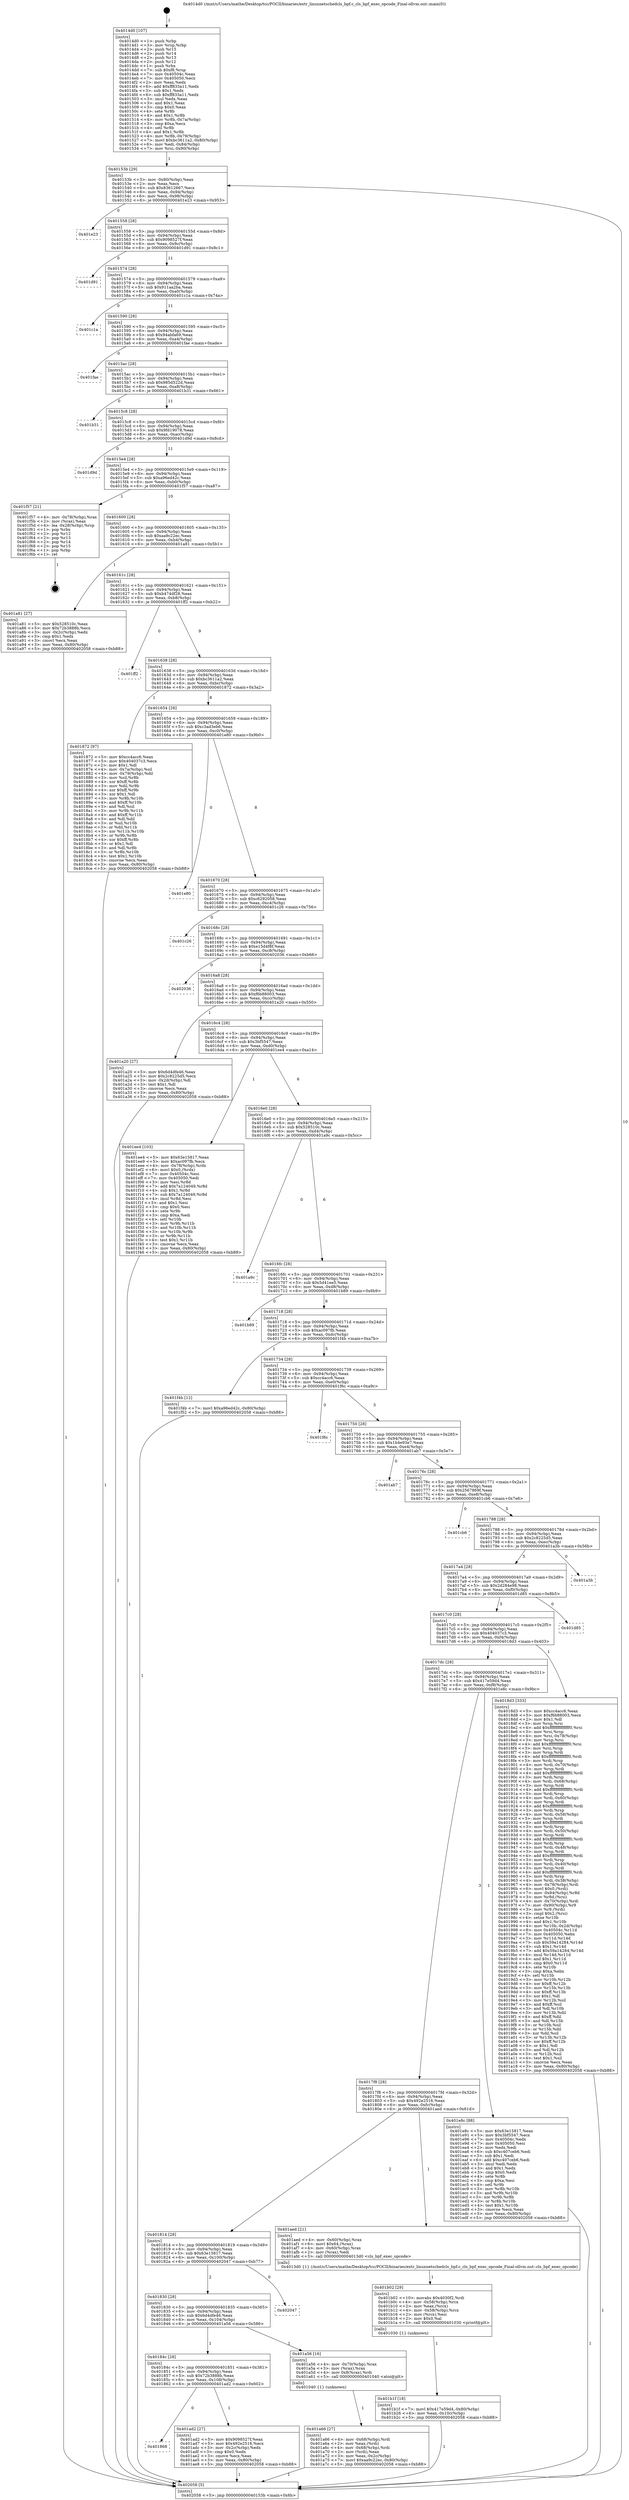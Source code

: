 digraph "0x4014d0" {
  label = "0x4014d0 (/mnt/c/Users/mathe/Desktop/tcc/POCII/binaries/extr_linuxnetschedcls_bpf.c_cls_bpf_exec_opcode_Final-ollvm.out::main(0))"
  labelloc = "t"
  node[shape=record]

  Entry [label="",width=0.3,height=0.3,shape=circle,fillcolor=black,style=filled]
  "0x40153b" [label="{
     0x40153b [29]\l
     | [instrs]\l
     &nbsp;&nbsp;0x40153b \<+3\>: mov -0x80(%rbp),%eax\l
     &nbsp;&nbsp;0x40153e \<+2\>: mov %eax,%ecx\l
     &nbsp;&nbsp;0x401540 \<+6\>: sub $0x83612667,%ecx\l
     &nbsp;&nbsp;0x401546 \<+6\>: mov %eax,-0x94(%rbp)\l
     &nbsp;&nbsp;0x40154c \<+6\>: mov %ecx,-0x98(%rbp)\l
     &nbsp;&nbsp;0x401552 \<+6\>: je 0000000000401e23 \<main+0x953\>\l
  }"]
  "0x401e23" [label="{
     0x401e23\l
  }", style=dashed]
  "0x401558" [label="{
     0x401558 [28]\l
     | [instrs]\l
     &nbsp;&nbsp;0x401558 \<+5\>: jmp 000000000040155d \<main+0x8d\>\l
     &nbsp;&nbsp;0x40155d \<+6\>: mov -0x94(%rbp),%eax\l
     &nbsp;&nbsp;0x401563 \<+5\>: sub $0x9098527f,%eax\l
     &nbsp;&nbsp;0x401568 \<+6\>: mov %eax,-0x9c(%rbp)\l
     &nbsp;&nbsp;0x40156e \<+6\>: je 0000000000401d91 \<main+0x8c1\>\l
  }"]
  Exit [label="",width=0.3,height=0.3,shape=circle,fillcolor=black,style=filled,peripheries=2]
  "0x401d91" [label="{
     0x401d91\l
  }", style=dashed]
  "0x401574" [label="{
     0x401574 [28]\l
     | [instrs]\l
     &nbsp;&nbsp;0x401574 \<+5\>: jmp 0000000000401579 \<main+0xa9\>\l
     &nbsp;&nbsp;0x401579 \<+6\>: mov -0x94(%rbp),%eax\l
     &nbsp;&nbsp;0x40157f \<+5\>: sub $0x911aa2ba,%eax\l
     &nbsp;&nbsp;0x401584 \<+6\>: mov %eax,-0xa0(%rbp)\l
     &nbsp;&nbsp;0x40158a \<+6\>: je 0000000000401c1a \<main+0x74a\>\l
  }"]
  "0x401b1f" [label="{
     0x401b1f [18]\l
     | [instrs]\l
     &nbsp;&nbsp;0x401b1f \<+7\>: movl $0x417e59d4,-0x80(%rbp)\l
     &nbsp;&nbsp;0x401b26 \<+6\>: mov %eax,-0x10c(%rbp)\l
     &nbsp;&nbsp;0x401b2c \<+5\>: jmp 0000000000402058 \<main+0xb88\>\l
  }"]
  "0x401c1a" [label="{
     0x401c1a\l
  }", style=dashed]
  "0x401590" [label="{
     0x401590 [28]\l
     | [instrs]\l
     &nbsp;&nbsp;0x401590 \<+5\>: jmp 0000000000401595 \<main+0xc5\>\l
     &nbsp;&nbsp;0x401595 \<+6\>: mov -0x94(%rbp),%eax\l
     &nbsp;&nbsp;0x40159b \<+5\>: sub $0x94abfa69,%eax\l
     &nbsp;&nbsp;0x4015a0 \<+6\>: mov %eax,-0xa4(%rbp)\l
     &nbsp;&nbsp;0x4015a6 \<+6\>: je 0000000000401fae \<main+0xade\>\l
  }"]
  "0x401b02" [label="{
     0x401b02 [29]\l
     | [instrs]\l
     &nbsp;&nbsp;0x401b02 \<+10\>: movabs $0x4030f2,%rdi\l
     &nbsp;&nbsp;0x401b0c \<+4\>: mov -0x58(%rbp),%rcx\l
     &nbsp;&nbsp;0x401b10 \<+2\>: mov %eax,(%rcx)\l
     &nbsp;&nbsp;0x401b12 \<+4\>: mov -0x58(%rbp),%rcx\l
     &nbsp;&nbsp;0x401b16 \<+2\>: mov (%rcx),%esi\l
     &nbsp;&nbsp;0x401b18 \<+2\>: mov $0x0,%al\l
     &nbsp;&nbsp;0x401b1a \<+5\>: call 0000000000401030 \<printf@plt\>\l
     | [calls]\l
     &nbsp;&nbsp;0x401030 \{1\} (unknown)\l
  }"]
  "0x401fae" [label="{
     0x401fae\l
  }", style=dashed]
  "0x4015ac" [label="{
     0x4015ac [28]\l
     | [instrs]\l
     &nbsp;&nbsp;0x4015ac \<+5\>: jmp 00000000004015b1 \<main+0xe1\>\l
     &nbsp;&nbsp;0x4015b1 \<+6\>: mov -0x94(%rbp),%eax\l
     &nbsp;&nbsp;0x4015b7 \<+5\>: sub $0x985d522d,%eax\l
     &nbsp;&nbsp;0x4015bc \<+6\>: mov %eax,-0xa8(%rbp)\l
     &nbsp;&nbsp;0x4015c2 \<+6\>: je 0000000000401b31 \<main+0x661\>\l
  }"]
  "0x401868" [label="{
     0x401868\l
  }", style=dashed]
  "0x401b31" [label="{
     0x401b31\l
  }", style=dashed]
  "0x4015c8" [label="{
     0x4015c8 [28]\l
     | [instrs]\l
     &nbsp;&nbsp;0x4015c8 \<+5\>: jmp 00000000004015cd \<main+0xfd\>\l
     &nbsp;&nbsp;0x4015cd \<+6\>: mov -0x94(%rbp),%eax\l
     &nbsp;&nbsp;0x4015d3 \<+5\>: sub $0x9fd19078,%eax\l
     &nbsp;&nbsp;0x4015d8 \<+6\>: mov %eax,-0xac(%rbp)\l
     &nbsp;&nbsp;0x4015de \<+6\>: je 0000000000401d9d \<main+0x8cd\>\l
  }"]
  "0x401ad2" [label="{
     0x401ad2 [27]\l
     | [instrs]\l
     &nbsp;&nbsp;0x401ad2 \<+5\>: mov $0x9098527f,%eax\l
     &nbsp;&nbsp;0x401ad7 \<+5\>: mov $0x492e2516,%ecx\l
     &nbsp;&nbsp;0x401adc \<+3\>: mov -0x2c(%rbp),%edx\l
     &nbsp;&nbsp;0x401adf \<+3\>: cmp $0x0,%edx\l
     &nbsp;&nbsp;0x401ae2 \<+3\>: cmove %ecx,%eax\l
     &nbsp;&nbsp;0x401ae5 \<+3\>: mov %eax,-0x80(%rbp)\l
     &nbsp;&nbsp;0x401ae8 \<+5\>: jmp 0000000000402058 \<main+0xb88\>\l
  }"]
  "0x401d9d" [label="{
     0x401d9d\l
  }", style=dashed]
  "0x4015e4" [label="{
     0x4015e4 [28]\l
     | [instrs]\l
     &nbsp;&nbsp;0x4015e4 \<+5\>: jmp 00000000004015e9 \<main+0x119\>\l
     &nbsp;&nbsp;0x4015e9 \<+6\>: mov -0x94(%rbp),%eax\l
     &nbsp;&nbsp;0x4015ef \<+5\>: sub $0xa96ed42c,%eax\l
     &nbsp;&nbsp;0x4015f4 \<+6\>: mov %eax,-0xb0(%rbp)\l
     &nbsp;&nbsp;0x4015fa \<+6\>: je 0000000000401f57 \<main+0xa87\>\l
  }"]
  "0x401a66" [label="{
     0x401a66 [27]\l
     | [instrs]\l
     &nbsp;&nbsp;0x401a66 \<+4\>: mov -0x68(%rbp),%rdi\l
     &nbsp;&nbsp;0x401a6a \<+2\>: mov %eax,(%rdi)\l
     &nbsp;&nbsp;0x401a6c \<+4\>: mov -0x68(%rbp),%rdi\l
     &nbsp;&nbsp;0x401a70 \<+2\>: mov (%rdi),%eax\l
     &nbsp;&nbsp;0x401a72 \<+3\>: mov %eax,-0x2c(%rbp)\l
     &nbsp;&nbsp;0x401a75 \<+7\>: movl $0xaa9c22ec,-0x80(%rbp)\l
     &nbsp;&nbsp;0x401a7c \<+5\>: jmp 0000000000402058 \<main+0xb88\>\l
  }"]
  "0x401f57" [label="{
     0x401f57 [21]\l
     | [instrs]\l
     &nbsp;&nbsp;0x401f57 \<+4\>: mov -0x78(%rbp),%rax\l
     &nbsp;&nbsp;0x401f5b \<+2\>: mov (%rax),%eax\l
     &nbsp;&nbsp;0x401f5d \<+4\>: lea -0x28(%rbp),%rsp\l
     &nbsp;&nbsp;0x401f61 \<+1\>: pop %rbx\l
     &nbsp;&nbsp;0x401f62 \<+2\>: pop %r12\l
     &nbsp;&nbsp;0x401f64 \<+2\>: pop %r13\l
     &nbsp;&nbsp;0x401f66 \<+2\>: pop %r14\l
     &nbsp;&nbsp;0x401f68 \<+2\>: pop %r15\l
     &nbsp;&nbsp;0x401f6a \<+1\>: pop %rbp\l
     &nbsp;&nbsp;0x401f6b \<+1\>: ret\l
  }"]
  "0x401600" [label="{
     0x401600 [28]\l
     | [instrs]\l
     &nbsp;&nbsp;0x401600 \<+5\>: jmp 0000000000401605 \<main+0x135\>\l
     &nbsp;&nbsp;0x401605 \<+6\>: mov -0x94(%rbp),%eax\l
     &nbsp;&nbsp;0x40160b \<+5\>: sub $0xaa9c22ec,%eax\l
     &nbsp;&nbsp;0x401610 \<+6\>: mov %eax,-0xb4(%rbp)\l
     &nbsp;&nbsp;0x401616 \<+6\>: je 0000000000401a81 \<main+0x5b1\>\l
  }"]
  "0x40184c" [label="{
     0x40184c [28]\l
     | [instrs]\l
     &nbsp;&nbsp;0x40184c \<+5\>: jmp 0000000000401851 \<main+0x381\>\l
     &nbsp;&nbsp;0x401851 \<+6\>: mov -0x94(%rbp),%eax\l
     &nbsp;&nbsp;0x401857 \<+5\>: sub $0x72b3888b,%eax\l
     &nbsp;&nbsp;0x40185c \<+6\>: mov %eax,-0x108(%rbp)\l
     &nbsp;&nbsp;0x401862 \<+6\>: je 0000000000401ad2 \<main+0x602\>\l
  }"]
  "0x401a81" [label="{
     0x401a81 [27]\l
     | [instrs]\l
     &nbsp;&nbsp;0x401a81 \<+5\>: mov $0x528510c,%eax\l
     &nbsp;&nbsp;0x401a86 \<+5\>: mov $0x72b3888b,%ecx\l
     &nbsp;&nbsp;0x401a8b \<+3\>: mov -0x2c(%rbp),%edx\l
     &nbsp;&nbsp;0x401a8e \<+3\>: cmp $0x1,%edx\l
     &nbsp;&nbsp;0x401a91 \<+3\>: cmovl %ecx,%eax\l
     &nbsp;&nbsp;0x401a94 \<+3\>: mov %eax,-0x80(%rbp)\l
     &nbsp;&nbsp;0x401a97 \<+5\>: jmp 0000000000402058 \<main+0xb88\>\l
  }"]
  "0x40161c" [label="{
     0x40161c [28]\l
     | [instrs]\l
     &nbsp;&nbsp;0x40161c \<+5\>: jmp 0000000000401621 \<main+0x151\>\l
     &nbsp;&nbsp;0x401621 \<+6\>: mov -0x94(%rbp),%eax\l
     &nbsp;&nbsp;0x401627 \<+5\>: sub $0xb474df28,%eax\l
     &nbsp;&nbsp;0x40162c \<+6\>: mov %eax,-0xb8(%rbp)\l
     &nbsp;&nbsp;0x401632 \<+6\>: je 0000000000401ff2 \<main+0xb22\>\l
  }"]
  "0x401a56" [label="{
     0x401a56 [16]\l
     | [instrs]\l
     &nbsp;&nbsp;0x401a56 \<+4\>: mov -0x70(%rbp),%rax\l
     &nbsp;&nbsp;0x401a5a \<+3\>: mov (%rax),%rax\l
     &nbsp;&nbsp;0x401a5d \<+4\>: mov 0x8(%rax),%rdi\l
     &nbsp;&nbsp;0x401a61 \<+5\>: call 0000000000401040 \<atoi@plt\>\l
     | [calls]\l
     &nbsp;&nbsp;0x401040 \{1\} (unknown)\l
  }"]
  "0x401ff2" [label="{
     0x401ff2\l
  }", style=dashed]
  "0x401638" [label="{
     0x401638 [28]\l
     | [instrs]\l
     &nbsp;&nbsp;0x401638 \<+5\>: jmp 000000000040163d \<main+0x16d\>\l
     &nbsp;&nbsp;0x40163d \<+6\>: mov -0x94(%rbp),%eax\l
     &nbsp;&nbsp;0x401643 \<+5\>: sub $0xbc3611a2,%eax\l
     &nbsp;&nbsp;0x401648 \<+6\>: mov %eax,-0xbc(%rbp)\l
     &nbsp;&nbsp;0x40164e \<+6\>: je 0000000000401872 \<main+0x3a2\>\l
  }"]
  "0x401830" [label="{
     0x401830 [28]\l
     | [instrs]\l
     &nbsp;&nbsp;0x401830 \<+5\>: jmp 0000000000401835 \<main+0x365\>\l
     &nbsp;&nbsp;0x401835 \<+6\>: mov -0x94(%rbp),%eax\l
     &nbsp;&nbsp;0x40183b \<+5\>: sub $0x6d4dfe46,%eax\l
     &nbsp;&nbsp;0x401840 \<+6\>: mov %eax,-0x104(%rbp)\l
     &nbsp;&nbsp;0x401846 \<+6\>: je 0000000000401a56 \<main+0x586\>\l
  }"]
  "0x401872" [label="{
     0x401872 [97]\l
     | [instrs]\l
     &nbsp;&nbsp;0x401872 \<+5\>: mov $0xcc4acc6,%eax\l
     &nbsp;&nbsp;0x401877 \<+5\>: mov $0x404037c3,%ecx\l
     &nbsp;&nbsp;0x40187c \<+2\>: mov $0x1,%dl\l
     &nbsp;&nbsp;0x40187e \<+4\>: mov -0x7a(%rbp),%sil\l
     &nbsp;&nbsp;0x401882 \<+4\>: mov -0x79(%rbp),%dil\l
     &nbsp;&nbsp;0x401886 \<+3\>: mov %sil,%r8b\l
     &nbsp;&nbsp;0x401889 \<+4\>: xor $0xff,%r8b\l
     &nbsp;&nbsp;0x40188d \<+3\>: mov %dil,%r9b\l
     &nbsp;&nbsp;0x401890 \<+4\>: xor $0xff,%r9b\l
     &nbsp;&nbsp;0x401894 \<+3\>: xor $0x1,%dl\l
     &nbsp;&nbsp;0x401897 \<+3\>: mov %r8b,%r10b\l
     &nbsp;&nbsp;0x40189a \<+4\>: and $0xff,%r10b\l
     &nbsp;&nbsp;0x40189e \<+3\>: and %dl,%sil\l
     &nbsp;&nbsp;0x4018a1 \<+3\>: mov %r9b,%r11b\l
     &nbsp;&nbsp;0x4018a4 \<+4\>: and $0xff,%r11b\l
     &nbsp;&nbsp;0x4018a8 \<+3\>: and %dl,%dil\l
     &nbsp;&nbsp;0x4018ab \<+3\>: or %sil,%r10b\l
     &nbsp;&nbsp;0x4018ae \<+3\>: or %dil,%r11b\l
     &nbsp;&nbsp;0x4018b1 \<+3\>: xor %r11b,%r10b\l
     &nbsp;&nbsp;0x4018b4 \<+3\>: or %r9b,%r8b\l
     &nbsp;&nbsp;0x4018b7 \<+4\>: xor $0xff,%r8b\l
     &nbsp;&nbsp;0x4018bb \<+3\>: or $0x1,%dl\l
     &nbsp;&nbsp;0x4018be \<+3\>: and %dl,%r8b\l
     &nbsp;&nbsp;0x4018c1 \<+3\>: or %r8b,%r10b\l
     &nbsp;&nbsp;0x4018c4 \<+4\>: test $0x1,%r10b\l
     &nbsp;&nbsp;0x4018c8 \<+3\>: cmovne %ecx,%eax\l
     &nbsp;&nbsp;0x4018cb \<+3\>: mov %eax,-0x80(%rbp)\l
     &nbsp;&nbsp;0x4018ce \<+5\>: jmp 0000000000402058 \<main+0xb88\>\l
  }"]
  "0x401654" [label="{
     0x401654 [28]\l
     | [instrs]\l
     &nbsp;&nbsp;0x401654 \<+5\>: jmp 0000000000401659 \<main+0x189\>\l
     &nbsp;&nbsp;0x401659 \<+6\>: mov -0x94(%rbp),%eax\l
     &nbsp;&nbsp;0x40165f \<+5\>: sub $0xc3ad3eb6,%eax\l
     &nbsp;&nbsp;0x401664 \<+6\>: mov %eax,-0xc0(%rbp)\l
     &nbsp;&nbsp;0x40166a \<+6\>: je 0000000000401e80 \<main+0x9b0\>\l
  }"]
  "0x402058" [label="{
     0x402058 [5]\l
     | [instrs]\l
     &nbsp;&nbsp;0x402058 \<+5\>: jmp 000000000040153b \<main+0x6b\>\l
  }"]
  "0x4014d0" [label="{
     0x4014d0 [107]\l
     | [instrs]\l
     &nbsp;&nbsp;0x4014d0 \<+1\>: push %rbp\l
     &nbsp;&nbsp;0x4014d1 \<+3\>: mov %rsp,%rbp\l
     &nbsp;&nbsp;0x4014d4 \<+2\>: push %r15\l
     &nbsp;&nbsp;0x4014d6 \<+2\>: push %r14\l
     &nbsp;&nbsp;0x4014d8 \<+2\>: push %r13\l
     &nbsp;&nbsp;0x4014da \<+2\>: push %r12\l
     &nbsp;&nbsp;0x4014dc \<+1\>: push %rbx\l
     &nbsp;&nbsp;0x4014dd \<+7\>: sub $0xf8,%rsp\l
     &nbsp;&nbsp;0x4014e4 \<+7\>: mov 0x40504c,%eax\l
     &nbsp;&nbsp;0x4014eb \<+7\>: mov 0x405050,%ecx\l
     &nbsp;&nbsp;0x4014f2 \<+2\>: mov %eax,%edx\l
     &nbsp;&nbsp;0x4014f4 \<+6\>: add $0xff833a11,%edx\l
     &nbsp;&nbsp;0x4014fa \<+3\>: sub $0x1,%edx\l
     &nbsp;&nbsp;0x4014fd \<+6\>: sub $0xff833a11,%edx\l
     &nbsp;&nbsp;0x401503 \<+3\>: imul %edx,%eax\l
     &nbsp;&nbsp;0x401506 \<+3\>: and $0x1,%eax\l
     &nbsp;&nbsp;0x401509 \<+3\>: cmp $0x0,%eax\l
     &nbsp;&nbsp;0x40150c \<+4\>: sete %r8b\l
     &nbsp;&nbsp;0x401510 \<+4\>: and $0x1,%r8b\l
     &nbsp;&nbsp;0x401514 \<+4\>: mov %r8b,-0x7a(%rbp)\l
     &nbsp;&nbsp;0x401518 \<+3\>: cmp $0xa,%ecx\l
     &nbsp;&nbsp;0x40151b \<+4\>: setl %r8b\l
     &nbsp;&nbsp;0x40151f \<+4\>: and $0x1,%r8b\l
     &nbsp;&nbsp;0x401523 \<+4\>: mov %r8b,-0x79(%rbp)\l
     &nbsp;&nbsp;0x401527 \<+7\>: movl $0xbc3611a2,-0x80(%rbp)\l
     &nbsp;&nbsp;0x40152e \<+6\>: mov %edi,-0x84(%rbp)\l
     &nbsp;&nbsp;0x401534 \<+7\>: mov %rsi,-0x90(%rbp)\l
  }"]
  "0x402047" [label="{
     0x402047\l
  }", style=dashed]
  "0x401e80" [label="{
     0x401e80\l
  }", style=dashed]
  "0x401670" [label="{
     0x401670 [28]\l
     | [instrs]\l
     &nbsp;&nbsp;0x401670 \<+5\>: jmp 0000000000401675 \<main+0x1a5\>\l
     &nbsp;&nbsp;0x401675 \<+6\>: mov -0x94(%rbp),%eax\l
     &nbsp;&nbsp;0x40167b \<+5\>: sub $0xc6292058,%eax\l
     &nbsp;&nbsp;0x401680 \<+6\>: mov %eax,-0xc4(%rbp)\l
     &nbsp;&nbsp;0x401686 \<+6\>: je 0000000000401c26 \<main+0x756\>\l
  }"]
  "0x401814" [label="{
     0x401814 [28]\l
     | [instrs]\l
     &nbsp;&nbsp;0x401814 \<+5\>: jmp 0000000000401819 \<main+0x349\>\l
     &nbsp;&nbsp;0x401819 \<+6\>: mov -0x94(%rbp),%eax\l
     &nbsp;&nbsp;0x40181f \<+5\>: sub $0x63e15817,%eax\l
     &nbsp;&nbsp;0x401824 \<+6\>: mov %eax,-0x100(%rbp)\l
     &nbsp;&nbsp;0x40182a \<+6\>: je 0000000000402047 \<main+0xb77\>\l
  }"]
  "0x401c26" [label="{
     0x401c26\l
  }", style=dashed]
  "0x40168c" [label="{
     0x40168c [28]\l
     | [instrs]\l
     &nbsp;&nbsp;0x40168c \<+5\>: jmp 0000000000401691 \<main+0x1c1\>\l
     &nbsp;&nbsp;0x401691 \<+6\>: mov -0x94(%rbp),%eax\l
     &nbsp;&nbsp;0x401697 \<+5\>: sub $0xe15d4f8f,%eax\l
     &nbsp;&nbsp;0x40169c \<+6\>: mov %eax,-0xc8(%rbp)\l
     &nbsp;&nbsp;0x4016a2 \<+6\>: je 0000000000402036 \<main+0xb66\>\l
  }"]
  "0x401aed" [label="{
     0x401aed [21]\l
     | [instrs]\l
     &nbsp;&nbsp;0x401aed \<+4\>: mov -0x60(%rbp),%rax\l
     &nbsp;&nbsp;0x401af1 \<+6\>: movl $0x64,(%rax)\l
     &nbsp;&nbsp;0x401af7 \<+4\>: mov -0x60(%rbp),%rax\l
     &nbsp;&nbsp;0x401afb \<+2\>: mov (%rax),%edi\l
     &nbsp;&nbsp;0x401afd \<+5\>: call 00000000004013d0 \<cls_bpf_exec_opcode\>\l
     | [calls]\l
     &nbsp;&nbsp;0x4013d0 \{1\} (/mnt/c/Users/mathe/Desktop/tcc/POCII/binaries/extr_linuxnetschedcls_bpf.c_cls_bpf_exec_opcode_Final-ollvm.out::cls_bpf_exec_opcode)\l
  }"]
  "0x402036" [label="{
     0x402036\l
  }", style=dashed]
  "0x4016a8" [label="{
     0x4016a8 [28]\l
     | [instrs]\l
     &nbsp;&nbsp;0x4016a8 \<+5\>: jmp 00000000004016ad \<main+0x1dd\>\l
     &nbsp;&nbsp;0x4016ad \<+6\>: mov -0x94(%rbp),%eax\l
     &nbsp;&nbsp;0x4016b3 \<+5\>: sub $0xf6b88003,%eax\l
     &nbsp;&nbsp;0x4016b8 \<+6\>: mov %eax,-0xcc(%rbp)\l
     &nbsp;&nbsp;0x4016be \<+6\>: je 0000000000401a20 \<main+0x550\>\l
  }"]
  "0x4017f8" [label="{
     0x4017f8 [28]\l
     | [instrs]\l
     &nbsp;&nbsp;0x4017f8 \<+5\>: jmp 00000000004017fd \<main+0x32d\>\l
     &nbsp;&nbsp;0x4017fd \<+6\>: mov -0x94(%rbp),%eax\l
     &nbsp;&nbsp;0x401803 \<+5\>: sub $0x492e2516,%eax\l
     &nbsp;&nbsp;0x401808 \<+6\>: mov %eax,-0xfc(%rbp)\l
     &nbsp;&nbsp;0x40180e \<+6\>: je 0000000000401aed \<main+0x61d\>\l
  }"]
  "0x401a20" [label="{
     0x401a20 [27]\l
     | [instrs]\l
     &nbsp;&nbsp;0x401a20 \<+5\>: mov $0x6d4dfe46,%eax\l
     &nbsp;&nbsp;0x401a25 \<+5\>: mov $0x2c8225d5,%ecx\l
     &nbsp;&nbsp;0x401a2a \<+3\>: mov -0x2d(%rbp),%dl\l
     &nbsp;&nbsp;0x401a2d \<+3\>: test $0x1,%dl\l
     &nbsp;&nbsp;0x401a30 \<+3\>: cmovne %ecx,%eax\l
     &nbsp;&nbsp;0x401a33 \<+3\>: mov %eax,-0x80(%rbp)\l
     &nbsp;&nbsp;0x401a36 \<+5\>: jmp 0000000000402058 \<main+0xb88\>\l
  }"]
  "0x4016c4" [label="{
     0x4016c4 [28]\l
     | [instrs]\l
     &nbsp;&nbsp;0x4016c4 \<+5\>: jmp 00000000004016c9 \<main+0x1f9\>\l
     &nbsp;&nbsp;0x4016c9 \<+6\>: mov -0x94(%rbp),%eax\l
     &nbsp;&nbsp;0x4016cf \<+5\>: sub $0x3bf5547,%eax\l
     &nbsp;&nbsp;0x4016d4 \<+6\>: mov %eax,-0xd0(%rbp)\l
     &nbsp;&nbsp;0x4016da \<+6\>: je 0000000000401ee4 \<main+0xa14\>\l
  }"]
  "0x401e8c" [label="{
     0x401e8c [88]\l
     | [instrs]\l
     &nbsp;&nbsp;0x401e8c \<+5\>: mov $0x63e15817,%eax\l
     &nbsp;&nbsp;0x401e91 \<+5\>: mov $0x3bf5547,%ecx\l
     &nbsp;&nbsp;0x401e96 \<+7\>: mov 0x40504c,%edx\l
     &nbsp;&nbsp;0x401e9d \<+7\>: mov 0x405050,%esi\l
     &nbsp;&nbsp;0x401ea4 \<+2\>: mov %edx,%edi\l
     &nbsp;&nbsp;0x401ea6 \<+6\>: sub $0xc407ceb6,%edi\l
     &nbsp;&nbsp;0x401eac \<+3\>: sub $0x1,%edi\l
     &nbsp;&nbsp;0x401eaf \<+6\>: add $0xc407ceb6,%edi\l
     &nbsp;&nbsp;0x401eb5 \<+3\>: imul %edi,%edx\l
     &nbsp;&nbsp;0x401eb8 \<+3\>: and $0x1,%edx\l
     &nbsp;&nbsp;0x401ebb \<+3\>: cmp $0x0,%edx\l
     &nbsp;&nbsp;0x401ebe \<+4\>: sete %r8b\l
     &nbsp;&nbsp;0x401ec2 \<+3\>: cmp $0xa,%esi\l
     &nbsp;&nbsp;0x401ec5 \<+4\>: setl %r9b\l
     &nbsp;&nbsp;0x401ec9 \<+3\>: mov %r8b,%r10b\l
     &nbsp;&nbsp;0x401ecc \<+3\>: and %r9b,%r10b\l
     &nbsp;&nbsp;0x401ecf \<+3\>: xor %r9b,%r8b\l
     &nbsp;&nbsp;0x401ed2 \<+3\>: or %r8b,%r10b\l
     &nbsp;&nbsp;0x401ed5 \<+4\>: test $0x1,%r10b\l
     &nbsp;&nbsp;0x401ed9 \<+3\>: cmovne %ecx,%eax\l
     &nbsp;&nbsp;0x401edc \<+3\>: mov %eax,-0x80(%rbp)\l
     &nbsp;&nbsp;0x401edf \<+5\>: jmp 0000000000402058 \<main+0xb88\>\l
  }"]
  "0x401ee4" [label="{
     0x401ee4 [103]\l
     | [instrs]\l
     &nbsp;&nbsp;0x401ee4 \<+5\>: mov $0x63e15817,%eax\l
     &nbsp;&nbsp;0x401ee9 \<+5\>: mov $0xac097fb,%ecx\l
     &nbsp;&nbsp;0x401eee \<+4\>: mov -0x78(%rbp),%rdx\l
     &nbsp;&nbsp;0x401ef2 \<+6\>: movl $0x0,(%rdx)\l
     &nbsp;&nbsp;0x401ef8 \<+7\>: mov 0x40504c,%esi\l
     &nbsp;&nbsp;0x401eff \<+7\>: mov 0x405050,%edi\l
     &nbsp;&nbsp;0x401f06 \<+3\>: mov %esi,%r8d\l
     &nbsp;&nbsp;0x401f09 \<+7\>: add $0x7a124049,%r8d\l
     &nbsp;&nbsp;0x401f10 \<+4\>: sub $0x1,%r8d\l
     &nbsp;&nbsp;0x401f14 \<+7\>: sub $0x7a124049,%r8d\l
     &nbsp;&nbsp;0x401f1b \<+4\>: imul %r8d,%esi\l
     &nbsp;&nbsp;0x401f1f \<+3\>: and $0x1,%esi\l
     &nbsp;&nbsp;0x401f22 \<+3\>: cmp $0x0,%esi\l
     &nbsp;&nbsp;0x401f25 \<+4\>: sete %r9b\l
     &nbsp;&nbsp;0x401f29 \<+3\>: cmp $0xa,%edi\l
     &nbsp;&nbsp;0x401f2c \<+4\>: setl %r10b\l
     &nbsp;&nbsp;0x401f30 \<+3\>: mov %r9b,%r11b\l
     &nbsp;&nbsp;0x401f33 \<+3\>: and %r10b,%r11b\l
     &nbsp;&nbsp;0x401f36 \<+3\>: xor %r10b,%r9b\l
     &nbsp;&nbsp;0x401f39 \<+3\>: or %r9b,%r11b\l
     &nbsp;&nbsp;0x401f3c \<+4\>: test $0x1,%r11b\l
     &nbsp;&nbsp;0x401f40 \<+3\>: cmovne %ecx,%eax\l
     &nbsp;&nbsp;0x401f43 \<+3\>: mov %eax,-0x80(%rbp)\l
     &nbsp;&nbsp;0x401f46 \<+5\>: jmp 0000000000402058 \<main+0xb88\>\l
  }"]
  "0x4016e0" [label="{
     0x4016e0 [28]\l
     | [instrs]\l
     &nbsp;&nbsp;0x4016e0 \<+5\>: jmp 00000000004016e5 \<main+0x215\>\l
     &nbsp;&nbsp;0x4016e5 \<+6\>: mov -0x94(%rbp),%eax\l
     &nbsp;&nbsp;0x4016eb \<+5\>: sub $0x528510c,%eax\l
     &nbsp;&nbsp;0x4016f0 \<+6\>: mov %eax,-0xd4(%rbp)\l
     &nbsp;&nbsp;0x4016f6 \<+6\>: je 0000000000401a9c \<main+0x5cc\>\l
  }"]
  "0x4017dc" [label="{
     0x4017dc [28]\l
     | [instrs]\l
     &nbsp;&nbsp;0x4017dc \<+5\>: jmp 00000000004017e1 \<main+0x311\>\l
     &nbsp;&nbsp;0x4017e1 \<+6\>: mov -0x94(%rbp),%eax\l
     &nbsp;&nbsp;0x4017e7 \<+5\>: sub $0x417e59d4,%eax\l
     &nbsp;&nbsp;0x4017ec \<+6\>: mov %eax,-0xf8(%rbp)\l
     &nbsp;&nbsp;0x4017f2 \<+6\>: je 0000000000401e8c \<main+0x9bc\>\l
  }"]
  "0x401a9c" [label="{
     0x401a9c\l
  }", style=dashed]
  "0x4016fc" [label="{
     0x4016fc [28]\l
     | [instrs]\l
     &nbsp;&nbsp;0x4016fc \<+5\>: jmp 0000000000401701 \<main+0x231\>\l
     &nbsp;&nbsp;0x401701 \<+6\>: mov -0x94(%rbp),%eax\l
     &nbsp;&nbsp;0x401707 \<+5\>: sub $0x5d41ee5,%eax\l
     &nbsp;&nbsp;0x40170c \<+6\>: mov %eax,-0xd8(%rbp)\l
     &nbsp;&nbsp;0x401712 \<+6\>: je 0000000000401b89 \<main+0x6b9\>\l
  }"]
  "0x4018d3" [label="{
     0x4018d3 [333]\l
     | [instrs]\l
     &nbsp;&nbsp;0x4018d3 \<+5\>: mov $0xcc4acc6,%eax\l
     &nbsp;&nbsp;0x4018d8 \<+5\>: mov $0xf6b88003,%ecx\l
     &nbsp;&nbsp;0x4018dd \<+2\>: mov $0x1,%dl\l
     &nbsp;&nbsp;0x4018df \<+3\>: mov %rsp,%rsi\l
     &nbsp;&nbsp;0x4018e2 \<+4\>: add $0xfffffffffffffff0,%rsi\l
     &nbsp;&nbsp;0x4018e6 \<+3\>: mov %rsi,%rsp\l
     &nbsp;&nbsp;0x4018e9 \<+4\>: mov %rsi,-0x78(%rbp)\l
     &nbsp;&nbsp;0x4018ed \<+3\>: mov %rsp,%rsi\l
     &nbsp;&nbsp;0x4018f0 \<+4\>: add $0xfffffffffffffff0,%rsi\l
     &nbsp;&nbsp;0x4018f4 \<+3\>: mov %rsi,%rsp\l
     &nbsp;&nbsp;0x4018f7 \<+3\>: mov %rsp,%rdi\l
     &nbsp;&nbsp;0x4018fa \<+4\>: add $0xfffffffffffffff0,%rdi\l
     &nbsp;&nbsp;0x4018fe \<+3\>: mov %rdi,%rsp\l
     &nbsp;&nbsp;0x401901 \<+4\>: mov %rdi,-0x70(%rbp)\l
     &nbsp;&nbsp;0x401905 \<+3\>: mov %rsp,%rdi\l
     &nbsp;&nbsp;0x401908 \<+4\>: add $0xfffffffffffffff0,%rdi\l
     &nbsp;&nbsp;0x40190c \<+3\>: mov %rdi,%rsp\l
     &nbsp;&nbsp;0x40190f \<+4\>: mov %rdi,-0x68(%rbp)\l
     &nbsp;&nbsp;0x401913 \<+3\>: mov %rsp,%rdi\l
     &nbsp;&nbsp;0x401916 \<+4\>: add $0xfffffffffffffff0,%rdi\l
     &nbsp;&nbsp;0x40191a \<+3\>: mov %rdi,%rsp\l
     &nbsp;&nbsp;0x40191d \<+4\>: mov %rdi,-0x60(%rbp)\l
     &nbsp;&nbsp;0x401921 \<+3\>: mov %rsp,%rdi\l
     &nbsp;&nbsp;0x401924 \<+4\>: add $0xfffffffffffffff0,%rdi\l
     &nbsp;&nbsp;0x401928 \<+3\>: mov %rdi,%rsp\l
     &nbsp;&nbsp;0x40192b \<+4\>: mov %rdi,-0x58(%rbp)\l
     &nbsp;&nbsp;0x40192f \<+3\>: mov %rsp,%rdi\l
     &nbsp;&nbsp;0x401932 \<+4\>: add $0xfffffffffffffff0,%rdi\l
     &nbsp;&nbsp;0x401936 \<+3\>: mov %rdi,%rsp\l
     &nbsp;&nbsp;0x401939 \<+4\>: mov %rdi,-0x50(%rbp)\l
     &nbsp;&nbsp;0x40193d \<+3\>: mov %rsp,%rdi\l
     &nbsp;&nbsp;0x401940 \<+4\>: add $0xfffffffffffffff0,%rdi\l
     &nbsp;&nbsp;0x401944 \<+3\>: mov %rdi,%rsp\l
     &nbsp;&nbsp;0x401947 \<+4\>: mov %rdi,-0x48(%rbp)\l
     &nbsp;&nbsp;0x40194b \<+3\>: mov %rsp,%rdi\l
     &nbsp;&nbsp;0x40194e \<+4\>: add $0xfffffffffffffff0,%rdi\l
     &nbsp;&nbsp;0x401952 \<+3\>: mov %rdi,%rsp\l
     &nbsp;&nbsp;0x401955 \<+4\>: mov %rdi,-0x40(%rbp)\l
     &nbsp;&nbsp;0x401959 \<+3\>: mov %rsp,%rdi\l
     &nbsp;&nbsp;0x40195c \<+4\>: add $0xfffffffffffffff0,%rdi\l
     &nbsp;&nbsp;0x401960 \<+3\>: mov %rdi,%rsp\l
     &nbsp;&nbsp;0x401963 \<+4\>: mov %rdi,-0x38(%rbp)\l
     &nbsp;&nbsp;0x401967 \<+4\>: mov -0x78(%rbp),%rdi\l
     &nbsp;&nbsp;0x40196b \<+6\>: movl $0x0,(%rdi)\l
     &nbsp;&nbsp;0x401971 \<+7\>: mov -0x84(%rbp),%r8d\l
     &nbsp;&nbsp;0x401978 \<+3\>: mov %r8d,(%rsi)\l
     &nbsp;&nbsp;0x40197b \<+4\>: mov -0x70(%rbp),%rdi\l
     &nbsp;&nbsp;0x40197f \<+7\>: mov -0x90(%rbp),%r9\l
     &nbsp;&nbsp;0x401986 \<+3\>: mov %r9,(%rdi)\l
     &nbsp;&nbsp;0x401989 \<+3\>: cmpl $0x2,(%rsi)\l
     &nbsp;&nbsp;0x40198c \<+4\>: setne %r10b\l
     &nbsp;&nbsp;0x401990 \<+4\>: and $0x1,%r10b\l
     &nbsp;&nbsp;0x401994 \<+4\>: mov %r10b,-0x2d(%rbp)\l
     &nbsp;&nbsp;0x401998 \<+8\>: mov 0x40504c,%r11d\l
     &nbsp;&nbsp;0x4019a0 \<+7\>: mov 0x405050,%ebx\l
     &nbsp;&nbsp;0x4019a7 \<+3\>: mov %r11d,%r14d\l
     &nbsp;&nbsp;0x4019aa \<+7\>: sub $0x59a14284,%r14d\l
     &nbsp;&nbsp;0x4019b1 \<+4\>: sub $0x1,%r14d\l
     &nbsp;&nbsp;0x4019b5 \<+7\>: add $0x59a14284,%r14d\l
     &nbsp;&nbsp;0x4019bc \<+4\>: imul %r14d,%r11d\l
     &nbsp;&nbsp;0x4019c0 \<+4\>: and $0x1,%r11d\l
     &nbsp;&nbsp;0x4019c4 \<+4\>: cmp $0x0,%r11d\l
     &nbsp;&nbsp;0x4019c8 \<+4\>: sete %r10b\l
     &nbsp;&nbsp;0x4019cc \<+3\>: cmp $0xa,%ebx\l
     &nbsp;&nbsp;0x4019cf \<+4\>: setl %r15b\l
     &nbsp;&nbsp;0x4019d3 \<+3\>: mov %r10b,%r12b\l
     &nbsp;&nbsp;0x4019d6 \<+4\>: xor $0xff,%r12b\l
     &nbsp;&nbsp;0x4019da \<+3\>: mov %r15b,%r13b\l
     &nbsp;&nbsp;0x4019dd \<+4\>: xor $0xff,%r13b\l
     &nbsp;&nbsp;0x4019e1 \<+3\>: xor $0x1,%dl\l
     &nbsp;&nbsp;0x4019e4 \<+3\>: mov %r12b,%sil\l
     &nbsp;&nbsp;0x4019e7 \<+4\>: and $0xff,%sil\l
     &nbsp;&nbsp;0x4019eb \<+3\>: and %dl,%r10b\l
     &nbsp;&nbsp;0x4019ee \<+3\>: mov %r13b,%dil\l
     &nbsp;&nbsp;0x4019f1 \<+4\>: and $0xff,%dil\l
     &nbsp;&nbsp;0x4019f5 \<+3\>: and %dl,%r15b\l
     &nbsp;&nbsp;0x4019f8 \<+3\>: or %r10b,%sil\l
     &nbsp;&nbsp;0x4019fb \<+3\>: or %r15b,%dil\l
     &nbsp;&nbsp;0x4019fe \<+3\>: xor %dil,%sil\l
     &nbsp;&nbsp;0x401a01 \<+3\>: or %r13b,%r12b\l
     &nbsp;&nbsp;0x401a04 \<+4\>: xor $0xff,%r12b\l
     &nbsp;&nbsp;0x401a08 \<+3\>: or $0x1,%dl\l
     &nbsp;&nbsp;0x401a0b \<+3\>: and %dl,%r12b\l
     &nbsp;&nbsp;0x401a0e \<+3\>: or %r12b,%sil\l
     &nbsp;&nbsp;0x401a11 \<+4\>: test $0x1,%sil\l
     &nbsp;&nbsp;0x401a15 \<+3\>: cmovne %ecx,%eax\l
     &nbsp;&nbsp;0x401a18 \<+3\>: mov %eax,-0x80(%rbp)\l
     &nbsp;&nbsp;0x401a1b \<+5\>: jmp 0000000000402058 \<main+0xb88\>\l
  }"]
  "0x401b89" [label="{
     0x401b89\l
  }", style=dashed]
  "0x401718" [label="{
     0x401718 [28]\l
     | [instrs]\l
     &nbsp;&nbsp;0x401718 \<+5\>: jmp 000000000040171d \<main+0x24d\>\l
     &nbsp;&nbsp;0x40171d \<+6\>: mov -0x94(%rbp),%eax\l
     &nbsp;&nbsp;0x401723 \<+5\>: sub $0xac097fb,%eax\l
     &nbsp;&nbsp;0x401728 \<+6\>: mov %eax,-0xdc(%rbp)\l
     &nbsp;&nbsp;0x40172e \<+6\>: je 0000000000401f4b \<main+0xa7b\>\l
  }"]
  "0x4017c0" [label="{
     0x4017c0 [28]\l
     | [instrs]\l
     &nbsp;&nbsp;0x4017c0 \<+5\>: jmp 00000000004017c5 \<main+0x2f5\>\l
     &nbsp;&nbsp;0x4017c5 \<+6\>: mov -0x94(%rbp),%eax\l
     &nbsp;&nbsp;0x4017cb \<+5\>: sub $0x404037c3,%eax\l
     &nbsp;&nbsp;0x4017d0 \<+6\>: mov %eax,-0xf4(%rbp)\l
     &nbsp;&nbsp;0x4017d6 \<+6\>: je 00000000004018d3 \<main+0x403\>\l
  }"]
  "0x401f4b" [label="{
     0x401f4b [12]\l
     | [instrs]\l
     &nbsp;&nbsp;0x401f4b \<+7\>: movl $0xa96ed42c,-0x80(%rbp)\l
     &nbsp;&nbsp;0x401f52 \<+5\>: jmp 0000000000402058 \<main+0xb88\>\l
  }"]
  "0x401734" [label="{
     0x401734 [28]\l
     | [instrs]\l
     &nbsp;&nbsp;0x401734 \<+5\>: jmp 0000000000401739 \<main+0x269\>\l
     &nbsp;&nbsp;0x401739 \<+6\>: mov -0x94(%rbp),%eax\l
     &nbsp;&nbsp;0x40173f \<+5\>: sub $0xcc4acc6,%eax\l
     &nbsp;&nbsp;0x401744 \<+6\>: mov %eax,-0xe0(%rbp)\l
     &nbsp;&nbsp;0x40174a \<+6\>: je 0000000000401f6c \<main+0xa9c\>\l
  }"]
  "0x401d85" [label="{
     0x401d85\l
  }", style=dashed]
  "0x401f6c" [label="{
     0x401f6c\l
  }", style=dashed]
  "0x401750" [label="{
     0x401750 [28]\l
     | [instrs]\l
     &nbsp;&nbsp;0x401750 \<+5\>: jmp 0000000000401755 \<main+0x285\>\l
     &nbsp;&nbsp;0x401755 \<+6\>: mov -0x94(%rbp),%eax\l
     &nbsp;&nbsp;0x40175b \<+5\>: sub $0x1b4e93e7,%eax\l
     &nbsp;&nbsp;0x401760 \<+6\>: mov %eax,-0xe4(%rbp)\l
     &nbsp;&nbsp;0x401766 \<+6\>: je 0000000000401ab7 \<main+0x5e7\>\l
  }"]
  "0x4017a4" [label="{
     0x4017a4 [28]\l
     | [instrs]\l
     &nbsp;&nbsp;0x4017a4 \<+5\>: jmp 00000000004017a9 \<main+0x2d9\>\l
     &nbsp;&nbsp;0x4017a9 \<+6\>: mov -0x94(%rbp),%eax\l
     &nbsp;&nbsp;0x4017af \<+5\>: sub $0x2d284e98,%eax\l
     &nbsp;&nbsp;0x4017b4 \<+6\>: mov %eax,-0xf0(%rbp)\l
     &nbsp;&nbsp;0x4017ba \<+6\>: je 0000000000401d85 \<main+0x8b5\>\l
  }"]
  "0x401ab7" [label="{
     0x401ab7\l
  }", style=dashed]
  "0x40176c" [label="{
     0x40176c [28]\l
     | [instrs]\l
     &nbsp;&nbsp;0x40176c \<+5\>: jmp 0000000000401771 \<main+0x2a1\>\l
     &nbsp;&nbsp;0x401771 \<+6\>: mov -0x94(%rbp),%eax\l
     &nbsp;&nbsp;0x401777 \<+5\>: sub $0x2567869f,%eax\l
     &nbsp;&nbsp;0x40177c \<+6\>: mov %eax,-0xe8(%rbp)\l
     &nbsp;&nbsp;0x401782 \<+6\>: je 0000000000401cb6 \<main+0x7e6\>\l
  }"]
  "0x401a3b" [label="{
     0x401a3b\l
  }", style=dashed]
  "0x401cb6" [label="{
     0x401cb6\l
  }", style=dashed]
  "0x401788" [label="{
     0x401788 [28]\l
     | [instrs]\l
     &nbsp;&nbsp;0x401788 \<+5\>: jmp 000000000040178d \<main+0x2bd\>\l
     &nbsp;&nbsp;0x40178d \<+6\>: mov -0x94(%rbp),%eax\l
     &nbsp;&nbsp;0x401793 \<+5\>: sub $0x2c8225d5,%eax\l
     &nbsp;&nbsp;0x401798 \<+6\>: mov %eax,-0xec(%rbp)\l
     &nbsp;&nbsp;0x40179e \<+6\>: je 0000000000401a3b \<main+0x56b\>\l
  }"]
  Entry -> "0x4014d0" [label=" 1"]
  "0x40153b" -> "0x401e23" [label=" 0"]
  "0x40153b" -> "0x401558" [label=" 11"]
  "0x401f57" -> Exit [label=" 1"]
  "0x401558" -> "0x401d91" [label=" 0"]
  "0x401558" -> "0x401574" [label=" 11"]
  "0x401f4b" -> "0x402058" [label=" 1"]
  "0x401574" -> "0x401c1a" [label=" 0"]
  "0x401574" -> "0x401590" [label=" 11"]
  "0x401ee4" -> "0x402058" [label=" 1"]
  "0x401590" -> "0x401fae" [label=" 0"]
  "0x401590" -> "0x4015ac" [label=" 11"]
  "0x401e8c" -> "0x402058" [label=" 1"]
  "0x4015ac" -> "0x401b31" [label=" 0"]
  "0x4015ac" -> "0x4015c8" [label=" 11"]
  "0x401b1f" -> "0x402058" [label=" 1"]
  "0x4015c8" -> "0x401d9d" [label=" 0"]
  "0x4015c8" -> "0x4015e4" [label=" 11"]
  "0x401b02" -> "0x401b1f" [label=" 1"]
  "0x4015e4" -> "0x401f57" [label=" 1"]
  "0x4015e4" -> "0x401600" [label=" 10"]
  "0x401ad2" -> "0x402058" [label=" 1"]
  "0x401600" -> "0x401a81" [label=" 1"]
  "0x401600" -> "0x40161c" [label=" 9"]
  "0x40184c" -> "0x401868" [label=" 0"]
  "0x40161c" -> "0x401ff2" [label=" 0"]
  "0x40161c" -> "0x401638" [label=" 9"]
  "0x40184c" -> "0x401ad2" [label=" 1"]
  "0x401638" -> "0x401872" [label=" 1"]
  "0x401638" -> "0x401654" [label=" 8"]
  "0x401872" -> "0x402058" [label=" 1"]
  "0x4014d0" -> "0x40153b" [label=" 1"]
  "0x402058" -> "0x40153b" [label=" 10"]
  "0x401a81" -> "0x402058" [label=" 1"]
  "0x401654" -> "0x401e80" [label=" 0"]
  "0x401654" -> "0x401670" [label=" 8"]
  "0x401a66" -> "0x402058" [label=" 1"]
  "0x401670" -> "0x401c26" [label=" 0"]
  "0x401670" -> "0x40168c" [label=" 8"]
  "0x401830" -> "0x40184c" [label=" 1"]
  "0x40168c" -> "0x402036" [label=" 0"]
  "0x40168c" -> "0x4016a8" [label=" 8"]
  "0x401830" -> "0x401a56" [label=" 1"]
  "0x4016a8" -> "0x401a20" [label=" 1"]
  "0x4016a8" -> "0x4016c4" [label=" 7"]
  "0x401814" -> "0x401830" [label=" 2"]
  "0x4016c4" -> "0x401ee4" [label=" 1"]
  "0x4016c4" -> "0x4016e0" [label=" 6"]
  "0x401814" -> "0x402047" [label=" 0"]
  "0x4016e0" -> "0x401a9c" [label=" 0"]
  "0x4016e0" -> "0x4016fc" [label=" 6"]
  "0x4017f8" -> "0x401aed" [label=" 1"]
  "0x4016fc" -> "0x401b89" [label=" 0"]
  "0x4016fc" -> "0x401718" [label=" 6"]
  "0x401aed" -> "0x401b02" [label=" 1"]
  "0x401718" -> "0x401f4b" [label=" 1"]
  "0x401718" -> "0x401734" [label=" 5"]
  "0x4017dc" -> "0x401e8c" [label=" 1"]
  "0x401734" -> "0x401f6c" [label=" 0"]
  "0x401734" -> "0x401750" [label=" 5"]
  "0x401a56" -> "0x401a66" [label=" 1"]
  "0x401750" -> "0x401ab7" [label=" 0"]
  "0x401750" -> "0x40176c" [label=" 5"]
  "0x4018d3" -> "0x402058" [label=" 1"]
  "0x40176c" -> "0x401cb6" [label=" 0"]
  "0x40176c" -> "0x401788" [label=" 5"]
  "0x4017f8" -> "0x401814" [label=" 2"]
  "0x401788" -> "0x401a3b" [label=" 0"]
  "0x401788" -> "0x4017a4" [label=" 5"]
  "0x401a20" -> "0x402058" [label=" 1"]
  "0x4017a4" -> "0x401d85" [label=" 0"]
  "0x4017a4" -> "0x4017c0" [label=" 5"]
  "0x4017dc" -> "0x4017f8" [label=" 3"]
  "0x4017c0" -> "0x4018d3" [label=" 1"]
  "0x4017c0" -> "0x4017dc" [label=" 4"]
}
